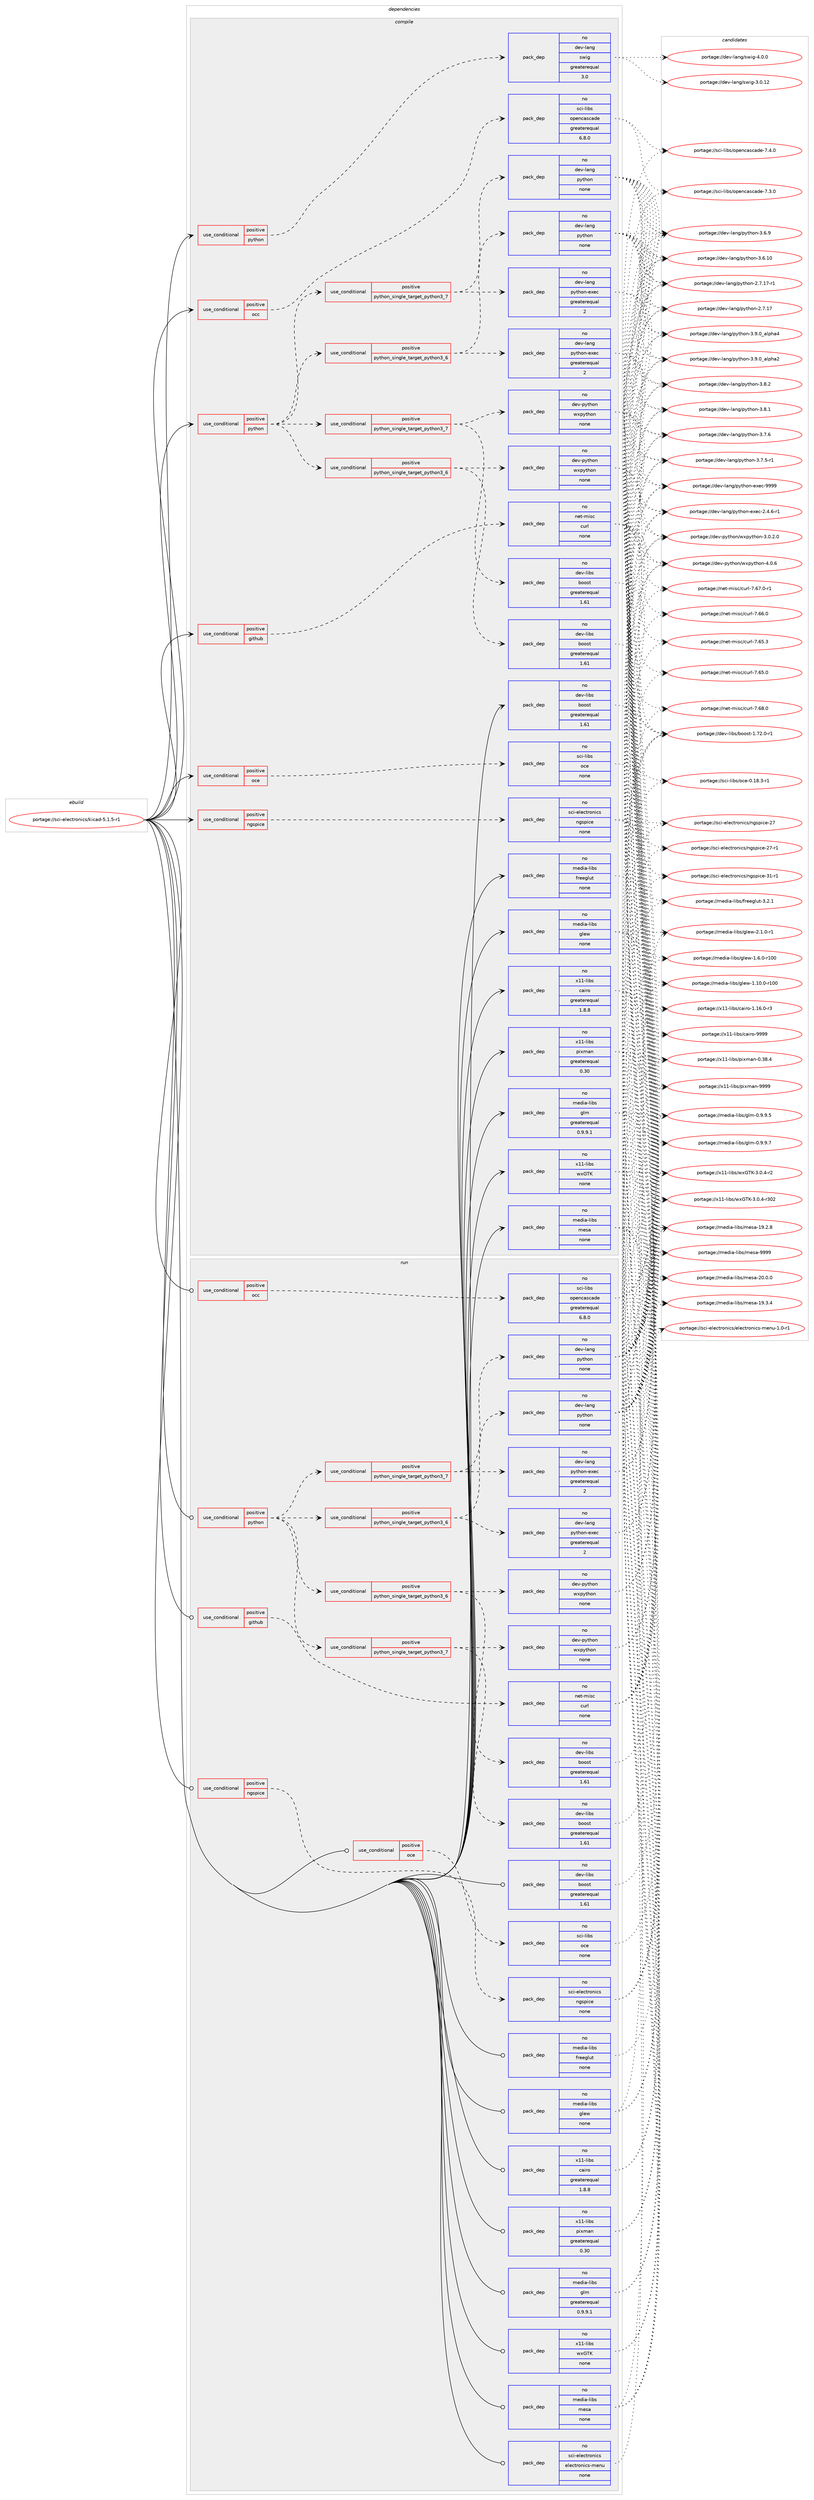 digraph prolog {

# *************
# Graph options
# *************

newrank=true;
concentrate=true;
compound=true;
graph [rankdir=LR,fontname=Helvetica,fontsize=10,ranksep=1.5];#, ranksep=2.5, nodesep=0.2];
edge  [arrowhead=vee];
node  [fontname=Helvetica,fontsize=10];

# **********
# The ebuild
# **********

subgraph cluster_leftcol {
color=gray;
rank=same;
label=<<i>ebuild</i>>;
id [label="portage://sci-electronics/kicad-5.1.5-r1", color=red, width=4, href="../sci-electronics/kicad-5.1.5-r1.svg"];
}

# ****************
# The dependencies
# ****************

subgraph cluster_midcol {
color=gray;
label=<<i>dependencies</i>>;
subgraph cluster_compile {
fillcolor="#eeeeee";
style=filled;
label=<<i>compile</i>>;
subgraph cond12100 {
dependency58090 [label=<<TABLE BORDER="0" CELLBORDER="1" CELLSPACING="0" CELLPADDING="4"><TR><TD ROWSPAN="3" CELLPADDING="10">use_conditional</TD></TR><TR><TD>positive</TD></TR><TR><TD>github</TD></TR></TABLE>>, shape=none, color=red];
subgraph pack44785 {
dependency58091 [label=<<TABLE BORDER="0" CELLBORDER="1" CELLSPACING="0" CELLPADDING="4" WIDTH="220"><TR><TD ROWSPAN="6" CELLPADDING="30">pack_dep</TD></TR><TR><TD WIDTH="110">no</TD></TR><TR><TD>net-misc</TD></TR><TR><TD>curl</TD></TR><TR><TD>none</TD></TR><TR><TD></TD></TR></TABLE>>, shape=none, color=blue];
}
dependency58090:e -> dependency58091:w [weight=20,style="dashed",arrowhead="vee"];
}
id:e -> dependency58090:w [weight=20,style="solid",arrowhead="vee"];
subgraph cond12101 {
dependency58092 [label=<<TABLE BORDER="0" CELLBORDER="1" CELLSPACING="0" CELLPADDING="4"><TR><TD ROWSPAN="3" CELLPADDING="10">use_conditional</TD></TR><TR><TD>positive</TD></TR><TR><TD>ngspice</TD></TR></TABLE>>, shape=none, color=red];
subgraph pack44786 {
dependency58093 [label=<<TABLE BORDER="0" CELLBORDER="1" CELLSPACING="0" CELLPADDING="4" WIDTH="220"><TR><TD ROWSPAN="6" CELLPADDING="30">pack_dep</TD></TR><TR><TD WIDTH="110">no</TD></TR><TR><TD>sci-electronics</TD></TR><TR><TD>ngspice</TD></TR><TR><TD>none</TD></TR><TR><TD></TD></TR></TABLE>>, shape=none, color=blue];
}
dependency58092:e -> dependency58093:w [weight=20,style="dashed",arrowhead="vee"];
}
id:e -> dependency58092:w [weight=20,style="solid",arrowhead="vee"];
subgraph cond12102 {
dependency58094 [label=<<TABLE BORDER="0" CELLBORDER="1" CELLSPACING="0" CELLPADDING="4"><TR><TD ROWSPAN="3" CELLPADDING="10">use_conditional</TD></TR><TR><TD>positive</TD></TR><TR><TD>occ</TD></TR></TABLE>>, shape=none, color=red];
subgraph pack44787 {
dependency58095 [label=<<TABLE BORDER="0" CELLBORDER="1" CELLSPACING="0" CELLPADDING="4" WIDTH="220"><TR><TD ROWSPAN="6" CELLPADDING="30">pack_dep</TD></TR><TR><TD WIDTH="110">no</TD></TR><TR><TD>sci-libs</TD></TR><TR><TD>opencascade</TD></TR><TR><TD>greaterequal</TD></TR><TR><TD>6.8.0</TD></TR></TABLE>>, shape=none, color=blue];
}
dependency58094:e -> dependency58095:w [weight=20,style="dashed",arrowhead="vee"];
}
id:e -> dependency58094:w [weight=20,style="solid",arrowhead="vee"];
subgraph cond12103 {
dependency58096 [label=<<TABLE BORDER="0" CELLBORDER="1" CELLSPACING="0" CELLPADDING="4"><TR><TD ROWSPAN="3" CELLPADDING="10">use_conditional</TD></TR><TR><TD>positive</TD></TR><TR><TD>oce</TD></TR></TABLE>>, shape=none, color=red];
subgraph pack44788 {
dependency58097 [label=<<TABLE BORDER="0" CELLBORDER="1" CELLSPACING="0" CELLPADDING="4" WIDTH="220"><TR><TD ROWSPAN="6" CELLPADDING="30">pack_dep</TD></TR><TR><TD WIDTH="110">no</TD></TR><TR><TD>sci-libs</TD></TR><TR><TD>oce</TD></TR><TR><TD>none</TD></TR><TR><TD></TD></TR></TABLE>>, shape=none, color=blue];
}
dependency58096:e -> dependency58097:w [weight=20,style="dashed",arrowhead="vee"];
}
id:e -> dependency58096:w [weight=20,style="solid",arrowhead="vee"];
subgraph cond12104 {
dependency58098 [label=<<TABLE BORDER="0" CELLBORDER="1" CELLSPACING="0" CELLPADDING="4"><TR><TD ROWSPAN="3" CELLPADDING="10">use_conditional</TD></TR><TR><TD>positive</TD></TR><TR><TD>python</TD></TR></TABLE>>, shape=none, color=red];
subgraph cond12105 {
dependency58099 [label=<<TABLE BORDER="0" CELLBORDER="1" CELLSPACING="0" CELLPADDING="4"><TR><TD ROWSPAN="3" CELLPADDING="10">use_conditional</TD></TR><TR><TD>positive</TD></TR><TR><TD>python_single_target_python3_6</TD></TR></TABLE>>, shape=none, color=red];
subgraph pack44789 {
dependency58100 [label=<<TABLE BORDER="0" CELLBORDER="1" CELLSPACING="0" CELLPADDING="4" WIDTH="220"><TR><TD ROWSPAN="6" CELLPADDING="30">pack_dep</TD></TR><TR><TD WIDTH="110">no</TD></TR><TR><TD>dev-libs</TD></TR><TR><TD>boost</TD></TR><TR><TD>greaterequal</TD></TR><TR><TD>1.61</TD></TR></TABLE>>, shape=none, color=blue];
}
dependency58099:e -> dependency58100:w [weight=20,style="dashed",arrowhead="vee"];
subgraph pack44790 {
dependency58101 [label=<<TABLE BORDER="0" CELLBORDER="1" CELLSPACING="0" CELLPADDING="4" WIDTH="220"><TR><TD ROWSPAN="6" CELLPADDING="30">pack_dep</TD></TR><TR><TD WIDTH="110">no</TD></TR><TR><TD>dev-python</TD></TR><TR><TD>wxpython</TD></TR><TR><TD>none</TD></TR><TR><TD></TD></TR></TABLE>>, shape=none, color=blue];
}
dependency58099:e -> dependency58101:w [weight=20,style="dashed",arrowhead="vee"];
}
dependency58098:e -> dependency58099:w [weight=20,style="dashed",arrowhead="vee"];
subgraph cond12106 {
dependency58102 [label=<<TABLE BORDER="0" CELLBORDER="1" CELLSPACING="0" CELLPADDING="4"><TR><TD ROWSPAN="3" CELLPADDING="10">use_conditional</TD></TR><TR><TD>positive</TD></TR><TR><TD>python_single_target_python3_7</TD></TR></TABLE>>, shape=none, color=red];
subgraph pack44791 {
dependency58103 [label=<<TABLE BORDER="0" CELLBORDER="1" CELLSPACING="0" CELLPADDING="4" WIDTH="220"><TR><TD ROWSPAN="6" CELLPADDING="30">pack_dep</TD></TR><TR><TD WIDTH="110">no</TD></TR><TR><TD>dev-libs</TD></TR><TR><TD>boost</TD></TR><TR><TD>greaterequal</TD></TR><TR><TD>1.61</TD></TR></TABLE>>, shape=none, color=blue];
}
dependency58102:e -> dependency58103:w [weight=20,style="dashed",arrowhead="vee"];
subgraph pack44792 {
dependency58104 [label=<<TABLE BORDER="0" CELLBORDER="1" CELLSPACING="0" CELLPADDING="4" WIDTH="220"><TR><TD ROWSPAN="6" CELLPADDING="30">pack_dep</TD></TR><TR><TD WIDTH="110">no</TD></TR><TR><TD>dev-python</TD></TR><TR><TD>wxpython</TD></TR><TR><TD>none</TD></TR><TR><TD></TD></TR></TABLE>>, shape=none, color=blue];
}
dependency58102:e -> dependency58104:w [weight=20,style="dashed",arrowhead="vee"];
}
dependency58098:e -> dependency58102:w [weight=20,style="dashed",arrowhead="vee"];
subgraph cond12107 {
dependency58105 [label=<<TABLE BORDER="0" CELLBORDER="1" CELLSPACING="0" CELLPADDING="4"><TR><TD ROWSPAN="3" CELLPADDING="10">use_conditional</TD></TR><TR><TD>positive</TD></TR><TR><TD>python_single_target_python3_6</TD></TR></TABLE>>, shape=none, color=red];
subgraph pack44793 {
dependency58106 [label=<<TABLE BORDER="0" CELLBORDER="1" CELLSPACING="0" CELLPADDING="4" WIDTH="220"><TR><TD ROWSPAN="6" CELLPADDING="30">pack_dep</TD></TR><TR><TD WIDTH="110">no</TD></TR><TR><TD>dev-lang</TD></TR><TR><TD>python</TD></TR><TR><TD>none</TD></TR><TR><TD></TD></TR></TABLE>>, shape=none, color=blue];
}
dependency58105:e -> dependency58106:w [weight=20,style="dashed",arrowhead="vee"];
subgraph pack44794 {
dependency58107 [label=<<TABLE BORDER="0" CELLBORDER="1" CELLSPACING="0" CELLPADDING="4" WIDTH="220"><TR><TD ROWSPAN="6" CELLPADDING="30">pack_dep</TD></TR><TR><TD WIDTH="110">no</TD></TR><TR><TD>dev-lang</TD></TR><TR><TD>python-exec</TD></TR><TR><TD>greaterequal</TD></TR><TR><TD>2</TD></TR></TABLE>>, shape=none, color=blue];
}
dependency58105:e -> dependency58107:w [weight=20,style="dashed",arrowhead="vee"];
}
dependency58098:e -> dependency58105:w [weight=20,style="dashed",arrowhead="vee"];
subgraph cond12108 {
dependency58108 [label=<<TABLE BORDER="0" CELLBORDER="1" CELLSPACING="0" CELLPADDING="4"><TR><TD ROWSPAN="3" CELLPADDING="10">use_conditional</TD></TR><TR><TD>positive</TD></TR><TR><TD>python_single_target_python3_7</TD></TR></TABLE>>, shape=none, color=red];
subgraph pack44795 {
dependency58109 [label=<<TABLE BORDER="0" CELLBORDER="1" CELLSPACING="0" CELLPADDING="4" WIDTH="220"><TR><TD ROWSPAN="6" CELLPADDING="30">pack_dep</TD></TR><TR><TD WIDTH="110">no</TD></TR><TR><TD>dev-lang</TD></TR><TR><TD>python</TD></TR><TR><TD>none</TD></TR><TR><TD></TD></TR></TABLE>>, shape=none, color=blue];
}
dependency58108:e -> dependency58109:w [weight=20,style="dashed",arrowhead="vee"];
subgraph pack44796 {
dependency58110 [label=<<TABLE BORDER="0" CELLBORDER="1" CELLSPACING="0" CELLPADDING="4" WIDTH="220"><TR><TD ROWSPAN="6" CELLPADDING="30">pack_dep</TD></TR><TR><TD WIDTH="110">no</TD></TR><TR><TD>dev-lang</TD></TR><TR><TD>python-exec</TD></TR><TR><TD>greaterequal</TD></TR><TR><TD>2</TD></TR></TABLE>>, shape=none, color=blue];
}
dependency58108:e -> dependency58110:w [weight=20,style="dashed",arrowhead="vee"];
}
dependency58098:e -> dependency58108:w [weight=20,style="dashed",arrowhead="vee"];
}
id:e -> dependency58098:w [weight=20,style="solid",arrowhead="vee"];
subgraph cond12109 {
dependency58111 [label=<<TABLE BORDER="0" CELLBORDER="1" CELLSPACING="0" CELLPADDING="4"><TR><TD ROWSPAN="3" CELLPADDING="10">use_conditional</TD></TR><TR><TD>positive</TD></TR><TR><TD>python</TD></TR></TABLE>>, shape=none, color=red];
subgraph pack44797 {
dependency58112 [label=<<TABLE BORDER="0" CELLBORDER="1" CELLSPACING="0" CELLPADDING="4" WIDTH="220"><TR><TD ROWSPAN="6" CELLPADDING="30">pack_dep</TD></TR><TR><TD WIDTH="110">no</TD></TR><TR><TD>dev-lang</TD></TR><TR><TD>swig</TD></TR><TR><TD>greaterequal</TD></TR><TR><TD>3.0</TD></TR></TABLE>>, shape=none, color=blue];
}
dependency58111:e -> dependency58112:w [weight=20,style="dashed",arrowhead="vee"];
}
id:e -> dependency58111:w [weight=20,style="solid",arrowhead="vee"];
subgraph pack44798 {
dependency58113 [label=<<TABLE BORDER="0" CELLBORDER="1" CELLSPACING="0" CELLPADDING="4" WIDTH="220"><TR><TD ROWSPAN="6" CELLPADDING="30">pack_dep</TD></TR><TR><TD WIDTH="110">no</TD></TR><TR><TD>dev-libs</TD></TR><TR><TD>boost</TD></TR><TR><TD>greaterequal</TD></TR><TR><TD>1.61</TD></TR></TABLE>>, shape=none, color=blue];
}
id:e -> dependency58113:w [weight=20,style="solid",arrowhead="vee"];
subgraph pack44799 {
dependency58114 [label=<<TABLE BORDER="0" CELLBORDER="1" CELLSPACING="0" CELLPADDING="4" WIDTH="220"><TR><TD ROWSPAN="6" CELLPADDING="30">pack_dep</TD></TR><TR><TD WIDTH="110">no</TD></TR><TR><TD>media-libs</TD></TR><TR><TD>freeglut</TD></TR><TR><TD>none</TD></TR><TR><TD></TD></TR></TABLE>>, shape=none, color=blue];
}
id:e -> dependency58114:w [weight=20,style="solid",arrowhead="vee"];
subgraph pack44800 {
dependency58115 [label=<<TABLE BORDER="0" CELLBORDER="1" CELLSPACING="0" CELLPADDING="4" WIDTH="220"><TR><TD ROWSPAN="6" CELLPADDING="30">pack_dep</TD></TR><TR><TD WIDTH="110">no</TD></TR><TR><TD>media-libs</TD></TR><TR><TD>glew</TD></TR><TR><TD>none</TD></TR><TR><TD></TD></TR></TABLE>>, shape=none, color=blue];
}
id:e -> dependency58115:w [weight=20,style="solid",arrowhead="vee"];
subgraph pack44801 {
dependency58116 [label=<<TABLE BORDER="0" CELLBORDER="1" CELLSPACING="0" CELLPADDING="4" WIDTH="220"><TR><TD ROWSPAN="6" CELLPADDING="30">pack_dep</TD></TR><TR><TD WIDTH="110">no</TD></TR><TR><TD>media-libs</TD></TR><TR><TD>glm</TD></TR><TR><TD>greaterequal</TD></TR><TR><TD>0.9.9.1</TD></TR></TABLE>>, shape=none, color=blue];
}
id:e -> dependency58116:w [weight=20,style="solid",arrowhead="vee"];
subgraph pack44802 {
dependency58117 [label=<<TABLE BORDER="0" CELLBORDER="1" CELLSPACING="0" CELLPADDING="4" WIDTH="220"><TR><TD ROWSPAN="6" CELLPADDING="30">pack_dep</TD></TR><TR><TD WIDTH="110">no</TD></TR><TR><TD>media-libs</TD></TR><TR><TD>mesa</TD></TR><TR><TD>none</TD></TR><TR><TD></TD></TR></TABLE>>, shape=none, color=blue];
}
id:e -> dependency58117:w [weight=20,style="solid",arrowhead="vee"];
subgraph pack44803 {
dependency58118 [label=<<TABLE BORDER="0" CELLBORDER="1" CELLSPACING="0" CELLPADDING="4" WIDTH="220"><TR><TD ROWSPAN="6" CELLPADDING="30">pack_dep</TD></TR><TR><TD WIDTH="110">no</TD></TR><TR><TD>x11-libs</TD></TR><TR><TD>cairo</TD></TR><TR><TD>greaterequal</TD></TR><TR><TD>1.8.8</TD></TR></TABLE>>, shape=none, color=blue];
}
id:e -> dependency58118:w [weight=20,style="solid",arrowhead="vee"];
subgraph pack44804 {
dependency58119 [label=<<TABLE BORDER="0" CELLBORDER="1" CELLSPACING="0" CELLPADDING="4" WIDTH="220"><TR><TD ROWSPAN="6" CELLPADDING="30">pack_dep</TD></TR><TR><TD WIDTH="110">no</TD></TR><TR><TD>x11-libs</TD></TR><TR><TD>pixman</TD></TR><TR><TD>greaterequal</TD></TR><TR><TD>0.30</TD></TR></TABLE>>, shape=none, color=blue];
}
id:e -> dependency58119:w [weight=20,style="solid",arrowhead="vee"];
subgraph pack44805 {
dependency58120 [label=<<TABLE BORDER="0" CELLBORDER="1" CELLSPACING="0" CELLPADDING="4" WIDTH="220"><TR><TD ROWSPAN="6" CELLPADDING="30">pack_dep</TD></TR><TR><TD WIDTH="110">no</TD></TR><TR><TD>x11-libs</TD></TR><TR><TD>wxGTK</TD></TR><TR><TD>none</TD></TR><TR><TD></TD></TR></TABLE>>, shape=none, color=blue];
}
id:e -> dependency58120:w [weight=20,style="solid",arrowhead="vee"];
}
subgraph cluster_compileandrun {
fillcolor="#eeeeee";
style=filled;
label=<<i>compile and run</i>>;
}
subgraph cluster_run {
fillcolor="#eeeeee";
style=filled;
label=<<i>run</i>>;
subgraph cond12110 {
dependency58121 [label=<<TABLE BORDER="0" CELLBORDER="1" CELLSPACING="0" CELLPADDING="4"><TR><TD ROWSPAN="3" CELLPADDING="10">use_conditional</TD></TR><TR><TD>positive</TD></TR><TR><TD>github</TD></TR></TABLE>>, shape=none, color=red];
subgraph pack44806 {
dependency58122 [label=<<TABLE BORDER="0" CELLBORDER="1" CELLSPACING="0" CELLPADDING="4" WIDTH="220"><TR><TD ROWSPAN="6" CELLPADDING="30">pack_dep</TD></TR><TR><TD WIDTH="110">no</TD></TR><TR><TD>net-misc</TD></TR><TR><TD>curl</TD></TR><TR><TD>none</TD></TR><TR><TD></TD></TR></TABLE>>, shape=none, color=blue];
}
dependency58121:e -> dependency58122:w [weight=20,style="dashed",arrowhead="vee"];
}
id:e -> dependency58121:w [weight=20,style="solid",arrowhead="odot"];
subgraph cond12111 {
dependency58123 [label=<<TABLE BORDER="0" CELLBORDER="1" CELLSPACING="0" CELLPADDING="4"><TR><TD ROWSPAN="3" CELLPADDING="10">use_conditional</TD></TR><TR><TD>positive</TD></TR><TR><TD>ngspice</TD></TR></TABLE>>, shape=none, color=red];
subgraph pack44807 {
dependency58124 [label=<<TABLE BORDER="0" CELLBORDER="1" CELLSPACING="0" CELLPADDING="4" WIDTH="220"><TR><TD ROWSPAN="6" CELLPADDING="30">pack_dep</TD></TR><TR><TD WIDTH="110">no</TD></TR><TR><TD>sci-electronics</TD></TR><TR><TD>ngspice</TD></TR><TR><TD>none</TD></TR><TR><TD></TD></TR></TABLE>>, shape=none, color=blue];
}
dependency58123:e -> dependency58124:w [weight=20,style="dashed",arrowhead="vee"];
}
id:e -> dependency58123:w [weight=20,style="solid",arrowhead="odot"];
subgraph cond12112 {
dependency58125 [label=<<TABLE BORDER="0" CELLBORDER="1" CELLSPACING="0" CELLPADDING="4"><TR><TD ROWSPAN="3" CELLPADDING="10">use_conditional</TD></TR><TR><TD>positive</TD></TR><TR><TD>occ</TD></TR></TABLE>>, shape=none, color=red];
subgraph pack44808 {
dependency58126 [label=<<TABLE BORDER="0" CELLBORDER="1" CELLSPACING="0" CELLPADDING="4" WIDTH="220"><TR><TD ROWSPAN="6" CELLPADDING="30">pack_dep</TD></TR><TR><TD WIDTH="110">no</TD></TR><TR><TD>sci-libs</TD></TR><TR><TD>opencascade</TD></TR><TR><TD>greaterequal</TD></TR><TR><TD>6.8.0</TD></TR></TABLE>>, shape=none, color=blue];
}
dependency58125:e -> dependency58126:w [weight=20,style="dashed",arrowhead="vee"];
}
id:e -> dependency58125:w [weight=20,style="solid",arrowhead="odot"];
subgraph cond12113 {
dependency58127 [label=<<TABLE BORDER="0" CELLBORDER="1" CELLSPACING="0" CELLPADDING="4"><TR><TD ROWSPAN="3" CELLPADDING="10">use_conditional</TD></TR><TR><TD>positive</TD></TR><TR><TD>oce</TD></TR></TABLE>>, shape=none, color=red];
subgraph pack44809 {
dependency58128 [label=<<TABLE BORDER="0" CELLBORDER="1" CELLSPACING="0" CELLPADDING="4" WIDTH="220"><TR><TD ROWSPAN="6" CELLPADDING="30">pack_dep</TD></TR><TR><TD WIDTH="110">no</TD></TR><TR><TD>sci-libs</TD></TR><TR><TD>oce</TD></TR><TR><TD>none</TD></TR><TR><TD></TD></TR></TABLE>>, shape=none, color=blue];
}
dependency58127:e -> dependency58128:w [weight=20,style="dashed",arrowhead="vee"];
}
id:e -> dependency58127:w [weight=20,style="solid",arrowhead="odot"];
subgraph cond12114 {
dependency58129 [label=<<TABLE BORDER="0" CELLBORDER="1" CELLSPACING="0" CELLPADDING="4"><TR><TD ROWSPAN="3" CELLPADDING="10">use_conditional</TD></TR><TR><TD>positive</TD></TR><TR><TD>python</TD></TR></TABLE>>, shape=none, color=red];
subgraph cond12115 {
dependency58130 [label=<<TABLE BORDER="0" CELLBORDER="1" CELLSPACING="0" CELLPADDING="4"><TR><TD ROWSPAN="3" CELLPADDING="10">use_conditional</TD></TR><TR><TD>positive</TD></TR><TR><TD>python_single_target_python3_6</TD></TR></TABLE>>, shape=none, color=red];
subgraph pack44810 {
dependency58131 [label=<<TABLE BORDER="0" CELLBORDER="1" CELLSPACING="0" CELLPADDING="4" WIDTH="220"><TR><TD ROWSPAN="6" CELLPADDING="30">pack_dep</TD></TR><TR><TD WIDTH="110">no</TD></TR><TR><TD>dev-libs</TD></TR><TR><TD>boost</TD></TR><TR><TD>greaterequal</TD></TR><TR><TD>1.61</TD></TR></TABLE>>, shape=none, color=blue];
}
dependency58130:e -> dependency58131:w [weight=20,style="dashed",arrowhead="vee"];
subgraph pack44811 {
dependency58132 [label=<<TABLE BORDER="0" CELLBORDER="1" CELLSPACING="0" CELLPADDING="4" WIDTH="220"><TR><TD ROWSPAN="6" CELLPADDING="30">pack_dep</TD></TR><TR><TD WIDTH="110">no</TD></TR><TR><TD>dev-python</TD></TR><TR><TD>wxpython</TD></TR><TR><TD>none</TD></TR><TR><TD></TD></TR></TABLE>>, shape=none, color=blue];
}
dependency58130:e -> dependency58132:w [weight=20,style="dashed",arrowhead="vee"];
}
dependency58129:e -> dependency58130:w [weight=20,style="dashed",arrowhead="vee"];
subgraph cond12116 {
dependency58133 [label=<<TABLE BORDER="0" CELLBORDER="1" CELLSPACING="0" CELLPADDING="4"><TR><TD ROWSPAN="3" CELLPADDING="10">use_conditional</TD></TR><TR><TD>positive</TD></TR><TR><TD>python_single_target_python3_7</TD></TR></TABLE>>, shape=none, color=red];
subgraph pack44812 {
dependency58134 [label=<<TABLE BORDER="0" CELLBORDER="1" CELLSPACING="0" CELLPADDING="4" WIDTH="220"><TR><TD ROWSPAN="6" CELLPADDING="30">pack_dep</TD></TR><TR><TD WIDTH="110">no</TD></TR><TR><TD>dev-libs</TD></TR><TR><TD>boost</TD></TR><TR><TD>greaterequal</TD></TR><TR><TD>1.61</TD></TR></TABLE>>, shape=none, color=blue];
}
dependency58133:e -> dependency58134:w [weight=20,style="dashed",arrowhead="vee"];
subgraph pack44813 {
dependency58135 [label=<<TABLE BORDER="0" CELLBORDER="1" CELLSPACING="0" CELLPADDING="4" WIDTH="220"><TR><TD ROWSPAN="6" CELLPADDING="30">pack_dep</TD></TR><TR><TD WIDTH="110">no</TD></TR><TR><TD>dev-python</TD></TR><TR><TD>wxpython</TD></TR><TR><TD>none</TD></TR><TR><TD></TD></TR></TABLE>>, shape=none, color=blue];
}
dependency58133:e -> dependency58135:w [weight=20,style="dashed",arrowhead="vee"];
}
dependency58129:e -> dependency58133:w [weight=20,style="dashed",arrowhead="vee"];
subgraph cond12117 {
dependency58136 [label=<<TABLE BORDER="0" CELLBORDER="1" CELLSPACING="0" CELLPADDING="4"><TR><TD ROWSPAN="3" CELLPADDING="10">use_conditional</TD></TR><TR><TD>positive</TD></TR><TR><TD>python_single_target_python3_6</TD></TR></TABLE>>, shape=none, color=red];
subgraph pack44814 {
dependency58137 [label=<<TABLE BORDER="0" CELLBORDER="1" CELLSPACING="0" CELLPADDING="4" WIDTH="220"><TR><TD ROWSPAN="6" CELLPADDING="30">pack_dep</TD></TR><TR><TD WIDTH="110">no</TD></TR><TR><TD>dev-lang</TD></TR><TR><TD>python</TD></TR><TR><TD>none</TD></TR><TR><TD></TD></TR></TABLE>>, shape=none, color=blue];
}
dependency58136:e -> dependency58137:w [weight=20,style="dashed",arrowhead="vee"];
subgraph pack44815 {
dependency58138 [label=<<TABLE BORDER="0" CELLBORDER="1" CELLSPACING="0" CELLPADDING="4" WIDTH="220"><TR><TD ROWSPAN="6" CELLPADDING="30">pack_dep</TD></TR><TR><TD WIDTH="110">no</TD></TR><TR><TD>dev-lang</TD></TR><TR><TD>python-exec</TD></TR><TR><TD>greaterequal</TD></TR><TR><TD>2</TD></TR></TABLE>>, shape=none, color=blue];
}
dependency58136:e -> dependency58138:w [weight=20,style="dashed",arrowhead="vee"];
}
dependency58129:e -> dependency58136:w [weight=20,style="dashed",arrowhead="vee"];
subgraph cond12118 {
dependency58139 [label=<<TABLE BORDER="0" CELLBORDER="1" CELLSPACING="0" CELLPADDING="4"><TR><TD ROWSPAN="3" CELLPADDING="10">use_conditional</TD></TR><TR><TD>positive</TD></TR><TR><TD>python_single_target_python3_7</TD></TR></TABLE>>, shape=none, color=red];
subgraph pack44816 {
dependency58140 [label=<<TABLE BORDER="0" CELLBORDER="1" CELLSPACING="0" CELLPADDING="4" WIDTH="220"><TR><TD ROWSPAN="6" CELLPADDING="30">pack_dep</TD></TR><TR><TD WIDTH="110">no</TD></TR><TR><TD>dev-lang</TD></TR><TR><TD>python</TD></TR><TR><TD>none</TD></TR><TR><TD></TD></TR></TABLE>>, shape=none, color=blue];
}
dependency58139:e -> dependency58140:w [weight=20,style="dashed",arrowhead="vee"];
subgraph pack44817 {
dependency58141 [label=<<TABLE BORDER="0" CELLBORDER="1" CELLSPACING="0" CELLPADDING="4" WIDTH="220"><TR><TD ROWSPAN="6" CELLPADDING="30">pack_dep</TD></TR><TR><TD WIDTH="110">no</TD></TR><TR><TD>dev-lang</TD></TR><TR><TD>python-exec</TD></TR><TR><TD>greaterequal</TD></TR><TR><TD>2</TD></TR></TABLE>>, shape=none, color=blue];
}
dependency58139:e -> dependency58141:w [weight=20,style="dashed",arrowhead="vee"];
}
dependency58129:e -> dependency58139:w [weight=20,style="dashed",arrowhead="vee"];
}
id:e -> dependency58129:w [weight=20,style="solid",arrowhead="odot"];
subgraph pack44818 {
dependency58142 [label=<<TABLE BORDER="0" CELLBORDER="1" CELLSPACING="0" CELLPADDING="4" WIDTH="220"><TR><TD ROWSPAN="6" CELLPADDING="30">pack_dep</TD></TR><TR><TD WIDTH="110">no</TD></TR><TR><TD>dev-libs</TD></TR><TR><TD>boost</TD></TR><TR><TD>greaterequal</TD></TR><TR><TD>1.61</TD></TR></TABLE>>, shape=none, color=blue];
}
id:e -> dependency58142:w [weight=20,style="solid",arrowhead="odot"];
subgraph pack44819 {
dependency58143 [label=<<TABLE BORDER="0" CELLBORDER="1" CELLSPACING="0" CELLPADDING="4" WIDTH="220"><TR><TD ROWSPAN="6" CELLPADDING="30">pack_dep</TD></TR><TR><TD WIDTH="110">no</TD></TR><TR><TD>media-libs</TD></TR><TR><TD>freeglut</TD></TR><TR><TD>none</TD></TR><TR><TD></TD></TR></TABLE>>, shape=none, color=blue];
}
id:e -> dependency58143:w [weight=20,style="solid",arrowhead="odot"];
subgraph pack44820 {
dependency58144 [label=<<TABLE BORDER="0" CELLBORDER="1" CELLSPACING="0" CELLPADDING="4" WIDTH="220"><TR><TD ROWSPAN="6" CELLPADDING="30">pack_dep</TD></TR><TR><TD WIDTH="110">no</TD></TR><TR><TD>media-libs</TD></TR><TR><TD>glew</TD></TR><TR><TD>none</TD></TR><TR><TD></TD></TR></TABLE>>, shape=none, color=blue];
}
id:e -> dependency58144:w [weight=20,style="solid",arrowhead="odot"];
subgraph pack44821 {
dependency58145 [label=<<TABLE BORDER="0" CELLBORDER="1" CELLSPACING="0" CELLPADDING="4" WIDTH="220"><TR><TD ROWSPAN="6" CELLPADDING="30">pack_dep</TD></TR><TR><TD WIDTH="110">no</TD></TR><TR><TD>media-libs</TD></TR><TR><TD>glm</TD></TR><TR><TD>greaterequal</TD></TR><TR><TD>0.9.9.1</TD></TR></TABLE>>, shape=none, color=blue];
}
id:e -> dependency58145:w [weight=20,style="solid",arrowhead="odot"];
subgraph pack44822 {
dependency58146 [label=<<TABLE BORDER="0" CELLBORDER="1" CELLSPACING="0" CELLPADDING="4" WIDTH="220"><TR><TD ROWSPAN="6" CELLPADDING="30">pack_dep</TD></TR><TR><TD WIDTH="110">no</TD></TR><TR><TD>media-libs</TD></TR><TR><TD>mesa</TD></TR><TR><TD>none</TD></TR><TR><TD></TD></TR></TABLE>>, shape=none, color=blue];
}
id:e -> dependency58146:w [weight=20,style="solid",arrowhead="odot"];
subgraph pack44823 {
dependency58147 [label=<<TABLE BORDER="0" CELLBORDER="1" CELLSPACING="0" CELLPADDING="4" WIDTH="220"><TR><TD ROWSPAN="6" CELLPADDING="30">pack_dep</TD></TR><TR><TD WIDTH="110">no</TD></TR><TR><TD>sci-electronics</TD></TR><TR><TD>electronics-menu</TD></TR><TR><TD>none</TD></TR><TR><TD></TD></TR></TABLE>>, shape=none, color=blue];
}
id:e -> dependency58147:w [weight=20,style="solid",arrowhead="odot"];
subgraph pack44824 {
dependency58148 [label=<<TABLE BORDER="0" CELLBORDER="1" CELLSPACING="0" CELLPADDING="4" WIDTH="220"><TR><TD ROWSPAN="6" CELLPADDING="30">pack_dep</TD></TR><TR><TD WIDTH="110">no</TD></TR><TR><TD>x11-libs</TD></TR><TR><TD>cairo</TD></TR><TR><TD>greaterequal</TD></TR><TR><TD>1.8.8</TD></TR></TABLE>>, shape=none, color=blue];
}
id:e -> dependency58148:w [weight=20,style="solid",arrowhead="odot"];
subgraph pack44825 {
dependency58149 [label=<<TABLE BORDER="0" CELLBORDER="1" CELLSPACING="0" CELLPADDING="4" WIDTH="220"><TR><TD ROWSPAN="6" CELLPADDING="30">pack_dep</TD></TR><TR><TD WIDTH="110">no</TD></TR><TR><TD>x11-libs</TD></TR><TR><TD>pixman</TD></TR><TR><TD>greaterequal</TD></TR><TR><TD>0.30</TD></TR></TABLE>>, shape=none, color=blue];
}
id:e -> dependency58149:w [weight=20,style="solid",arrowhead="odot"];
subgraph pack44826 {
dependency58150 [label=<<TABLE BORDER="0" CELLBORDER="1" CELLSPACING="0" CELLPADDING="4" WIDTH="220"><TR><TD ROWSPAN="6" CELLPADDING="30">pack_dep</TD></TR><TR><TD WIDTH="110">no</TD></TR><TR><TD>x11-libs</TD></TR><TR><TD>wxGTK</TD></TR><TR><TD>none</TD></TR><TR><TD></TD></TR></TABLE>>, shape=none, color=blue];
}
id:e -> dependency58150:w [weight=20,style="solid",arrowhead="odot"];
}
}

# **************
# The candidates
# **************

subgraph cluster_choices {
rank=same;
color=gray;
label=<<i>candidates</i>>;

subgraph choice44785 {
color=black;
nodesep=1;
choice1101011164510910511599479911711410845554654564648 [label="portage://net-misc/curl-7.68.0", color=red, width=4,href="../net-misc/curl-7.68.0.svg"];
choice11010111645109105115994799117114108455546545546484511449 [label="portage://net-misc/curl-7.67.0-r1", color=red, width=4,href="../net-misc/curl-7.67.0-r1.svg"];
choice1101011164510910511599479911711410845554654544648 [label="portage://net-misc/curl-7.66.0", color=red, width=4,href="../net-misc/curl-7.66.0.svg"];
choice1101011164510910511599479911711410845554654534651 [label="portage://net-misc/curl-7.65.3", color=red, width=4,href="../net-misc/curl-7.65.3.svg"];
choice1101011164510910511599479911711410845554654534648 [label="portage://net-misc/curl-7.65.0", color=red, width=4,href="../net-misc/curl-7.65.0.svg"];
dependency58091:e -> choice1101011164510910511599479911711410845554654564648:w [style=dotted,weight="100"];
dependency58091:e -> choice11010111645109105115994799117114108455546545546484511449:w [style=dotted,weight="100"];
dependency58091:e -> choice1101011164510910511599479911711410845554654544648:w [style=dotted,weight="100"];
dependency58091:e -> choice1101011164510910511599479911711410845554654534651:w [style=dotted,weight="100"];
dependency58091:e -> choice1101011164510910511599479911711410845554654534648:w [style=dotted,weight="100"];
}
subgraph choice44786 {
color=black;
nodesep=1;
choice1159910545101108101991161141111101059911547110103115112105991014551494511449 [label="portage://sci-electronics/ngspice-31-r1", color=red, width=4,href="../sci-electronics/ngspice-31-r1.svg"];
choice1159910545101108101991161141111101059911547110103115112105991014550554511449 [label="portage://sci-electronics/ngspice-27-r1", color=red, width=4,href="../sci-electronics/ngspice-27-r1.svg"];
choice115991054510110810199116114111110105991154711010311511210599101455055 [label="portage://sci-electronics/ngspice-27", color=red, width=4,href="../sci-electronics/ngspice-27.svg"];
dependency58093:e -> choice1159910545101108101991161141111101059911547110103115112105991014551494511449:w [style=dotted,weight="100"];
dependency58093:e -> choice1159910545101108101991161141111101059911547110103115112105991014550554511449:w [style=dotted,weight="100"];
dependency58093:e -> choice115991054510110810199116114111110105991154711010311511210599101455055:w [style=dotted,weight="100"];
}
subgraph choice44787 {
color=black;
nodesep=1;
choice1159910545108105981154711111210111099971159997100101455546524648 [label="portage://sci-libs/opencascade-7.4.0", color=red, width=4,href="../sci-libs/opencascade-7.4.0.svg"];
choice1159910545108105981154711111210111099971159997100101455546514648 [label="portage://sci-libs/opencascade-7.3.0", color=red, width=4,href="../sci-libs/opencascade-7.3.0.svg"];
dependency58095:e -> choice1159910545108105981154711111210111099971159997100101455546524648:w [style=dotted,weight="100"];
dependency58095:e -> choice1159910545108105981154711111210111099971159997100101455546514648:w [style=dotted,weight="100"];
}
subgraph choice44788 {
color=black;
nodesep=1;
choice1159910545108105981154711199101454846495646514511449 [label="portage://sci-libs/oce-0.18.3-r1", color=red, width=4,href="../sci-libs/oce-0.18.3-r1.svg"];
dependency58097:e -> choice1159910545108105981154711199101454846495646514511449:w [style=dotted,weight="100"];
}
subgraph choice44789 {
color=black;
nodesep=1;
choice10010111845108105981154798111111115116454946555046484511449 [label="portage://dev-libs/boost-1.72.0-r1", color=red, width=4,href="../dev-libs/boost-1.72.0-r1.svg"];
dependency58100:e -> choice10010111845108105981154798111111115116454946555046484511449:w [style=dotted,weight="100"];
}
subgraph choice44790 {
color=black;
nodesep=1;
choice1001011184511212111610411111047119120112121116104111110455246484654 [label="portage://dev-python/wxpython-4.0.6", color=red, width=4,href="../dev-python/wxpython-4.0.6.svg"];
choice10010111845112121116104111110471191201121211161041111104551464846504648 [label="portage://dev-python/wxpython-3.0.2.0", color=red, width=4,href="../dev-python/wxpython-3.0.2.0.svg"];
dependency58101:e -> choice1001011184511212111610411111047119120112121116104111110455246484654:w [style=dotted,weight="100"];
dependency58101:e -> choice10010111845112121116104111110471191201121211161041111104551464846504648:w [style=dotted,weight="100"];
}
subgraph choice44791 {
color=black;
nodesep=1;
choice10010111845108105981154798111111115116454946555046484511449 [label="portage://dev-libs/boost-1.72.0-r1", color=red, width=4,href="../dev-libs/boost-1.72.0-r1.svg"];
dependency58103:e -> choice10010111845108105981154798111111115116454946555046484511449:w [style=dotted,weight="100"];
}
subgraph choice44792 {
color=black;
nodesep=1;
choice1001011184511212111610411111047119120112121116104111110455246484654 [label="portage://dev-python/wxpython-4.0.6", color=red, width=4,href="../dev-python/wxpython-4.0.6.svg"];
choice10010111845112121116104111110471191201121211161041111104551464846504648 [label="portage://dev-python/wxpython-3.0.2.0", color=red, width=4,href="../dev-python/wxpython-3.0.2.0.svg"];
dependency58104:e -> choice1001011184511212111610411111047119120112121116104111110455246484654:w [style=dotted,weight="100"];
dependency58104:e -> choice10010111845112121116104111110471191201121211161041111104551464846504648:w [style=dotted,weight="100"];
}
subgraph choice44793 {
color=black;
nodesep=1;
choice10010111845108971101034711212111610411111045514657464895971081121049752 [label="portage://dev-lang/python-3.9.0_alpha4", color=red, width=4,href="../dev-lang/python-3.9.0_alpha4.svg"];
choice10010111845108971101034711212111610411111045514657464895971081121049750 [label="portage://dev-lang/python-3.9.0_alpha2", color=red, width=4,href="../dev-lang/python-3.9.0_alpha2.svg"];
choice100101118451089711010347112121116104111110455146564650 [label="portage://dev-lang/python-3.8.2", color=red, width=4,href="../dev-lang/python-3.8.2.svg"];
choice100101118451089711010347112121116104111110455146564649 [label="portage://dev-lang/python-3.8.1", color=red, width=4,href="../dev-lang/python-3.8.1.svg"];
choice100101118451089711010347112121116104111110455146554654 [label="portage://dev-lang/python-3.7.6", color=red, width=4,href="../dev-lang/python-3.7.6.svg"];
choice1001011184510897110103471121211161041111104551465546534511449 [label="portage://dev-lang/python-3.7.5-r1", color=red, width=4,href="../dev-lang/python-3.7.5-r1.svg"];
choice100101118451089711010347112121116104111110455146544657 [label="portage://dev-lang/python-3.6.9", color=red, width=4,href="../dev-lang/python-3.6.9.svg"];
choice10010111845108971101034711212111610411111045514654464948 [label="portage://dev-lang/python-3.6.10", color=red, width=4,href="../dev-lang/python-3.6.10.svg"];
choice100101118451089711010347112121116104111110455046554649554511449 [label="portage://dev-lang/python-2.7.17-r1", color=red, width=4,href="../dev-lang/python-2.7.17-r1.svg"];
choice10010111845108971101034711212111610411111045504655464955 [label="portage://dev-lang/python-2.7.17", color=red, width=4,href="../dev-lang/python-2.7.17.svg"];
dependency58106:e -> choice10010111845108971101034711212111610411111045514657464895971081121049752:w [style=dotted,weight="100"];
dependency58106:e -> choice10010111845108971101034711212111610411111045514657464895971081121049750:w [style=dotted,weight="100"];
dependency58106:e -> choice100101118451089711010347112121116104111110455146564650:w [style=dotted,weight="100"];
dependency58106:e -> choice100101118451089711010347112121116104111110455146564649:w [style=dotted,weight="100"];
dependency58106:e -> choice100101118451089711010347112121116104111110455146554654:w [style=dotted,weight="100"];
dependency58106:e -> choice1001011184510897110103471121211161041111104551465546534511449:w [style=dotted,weight="100"];
dependency58106:e -> choice100101118451089711010347112121116104111110455146544657:w [style=dotted,weight="100"];
dependency58106:e -> choice10010111845108971101034711212111610411111045514654464948:w [style=dotted,weight="100"];
dependency58106:e -> choice100101118451089711010347112121116104111110455046554649554511449:w [style=dotted,weight="100"];
dependency58106:e -> choice10010111845108971101034711212111610411111045504655464955:w [style=dotted,weight="100"];
}
subgraph choice44794 {
color=black;
nodesep=1;
choice10010111845108971101034711212111610411111045101120101994557575757 [label="portage://dev-lang/python-exec-9999", color=red, width=4,href="../dev-lang/python-exec-9999.svg"];
choice10010111845108971101034711212111610411111045101120101994550465246544511449 [label="portage://dev-lang/python-exec-2.4.6-r1", color=red, width=4,href="../dev-lang/python-exec-2.4.6-r1.svg"];
dependency58107:e -> choice10010111845108971101034711212111610411111045101120101994557575757:w [style=dotted,weight="100"];
dependency58107:e -> choice10010111845108971101034711212111610411111045101120101994550465246544511449:w [style=dotted,weight="100"];
}
subgraph choice44795 {
color=black;
nodesep=1;
choice10010111845108971101034711212111610411111045514657464895971081121049752 [label="portage://dev-lang/python-3.9.0_alpha4", color=red, width=4,href="../dev-lang/python-3.9.0_alpha4.svg"];
choice10010111845108971101034711212111610411111045514657464895971081121049750 [label="portage://dev-lang/python-3.9.0_alpha2", color=red, width=4,href="../dev-lang/python-3.9.0_alpha2.svg"];
choice100101118451089711010347112121116104111110455146564650 [label="portage://dev-lang/python-3.8.2", color=red, width=4,href="../dev-lang/python-3.8.2.svg"];
choice100101118451089711010347112121116104111110455146564649 [label="portage://dev-lang/python-3.8.1", color=red, width=4,href="../dev-lang/python-3.8.1.svg"];
choice100101118451089711010347112121116104111110455146554654 [label="portage://dev-lang/python-3.7.6", color=red, width=4,href="../dev-lang/python-3.7.6.svg"];
choice1001011184510897110103471121211161041111104551465546534511449 [label="portage://dev-lang/python-3.7.5-r1", color=red, width=4,href="../dev-lang/python-3.7.5-r1.svg"];
choice100101118451089711010347112121116104111110455146544657 [label="portage://dev-lang/python-3.6.9", color=red, width=4,href="../dev-lang/python-3.6.9.svg"];
choice10010111845108971101034711212111610411111045514654464948 [label="portage://dev-lang/python-3.6.10", color=red, width=4,href="../dev-lang/python-3.6.10.svg"];
choice100101118451089711010347112121116104111110455046554649554511449 [label="portage://dev-lang/python-2.7.17-r1", color=red, width=4,href="../dev-lang/python-2.7.17-r1.svg"];
choice10010111845108971101034711212111610411111045504655464955 [label="portage://dev-lang/python-2.7.17", color=red, width=4,href="../dev-lang/python-2.7.17.svg"];
dependency58109:e -> choice10010111845108971101034711212111610411111045514657464895971081121049752:w [style=dotted,weight="100"];
dependency58109:e -> choice10010111845108971101034711212111610411111045514657464895971081121049750:w [style=dotted,weight="100"];
dependency58109:e -> choice100101118451089711010347112121116104111110455146564650:w [style=dotted,weight="100"];
dependency58109:e -> choice100101118451089711010347112121116104111110455146564649:w [style=dotted,weight="100"];
dependency58109:e -> choice100101118451089711010347112121116104111110455146554654:w [style=dotted,weight="100"];
dependency58109:e -> choice1001011184510897110103471121211161041111104551465546534511449:w [style=dotted,weight="100"];
dependency58109:e -> choice100101118451089711010347112121116104111110455146544657:w [style=dotted,weight="100"];
dependency58109:e -> choice10010111845108971101034711212111610411111045514654464948:w [style=dotted,weight="100"];
dependency58109:e -> choice100101118451089711010347112121116104111110455046554649554511449:w [style=dotted,weight="100"];
dependency58109:e -> choice10010111845108971101034711212111610411111045504655464955:w [style=dotted,weight="100"];
}
subgraph choice44796 {
color=black;
nodesep=1;
choice10010111845108971101034711212111610411111045101120101994557575757 [label="portage://dev-lang/python-exec-9999", color=red, width=4,href="../dev-lang/python-exec-9999.svg"];
choice10010111845108971101034711212111610411111045101120101994550465246544511449 [label="portage://dev-lang/python-exec-2.4.6-r1", color=red, width=4,href="../dev-lang/python-exec-2.4.6-r1.svg"];
dependency58110:e -> choice10010111845108971101034711212111610411111045101120101994557575757:w [style=dotted,weight="100"];
dependency58110:e -> choice10010111845108971101034711212111610411111045101120101994550465246544511449:w [style=dotted,weight="100"];
}
subgraph choice44797 {
color=black;
nodesep=1;
choice100101118451089711010347115119105103455246484648 [label="portage://dev-lang/swig-4.0.0", color=red, width=4,href="../dev-lang/swig-4.0.0.svg"];
choice10010111845108971101034711511910510345514648464950 [label="portage://dev-lang/swig-3.0.12", color=red, width=4,href="../dev-lang/swig-3.0.12.svg"];
dependency58112:e -> choice100101118451089711010347115119105103455246484648:w [style=dotted,weight="100"];
dependency58112:e -> choice10010111845108971101034711511910510345514648464950:w [style=dotted,weight="100"];
}
subgraph choice44798 {
color=black;
nodesep=1;
choice10010111845108105981154798111111115116454946555046484511449 [label="portage://dev-libs/boost-1.72.0-r1", color=red, width=4,href="../dev-libs/boost-1.72.0-r1.svg"];
dependency58113:e -> choice10010111845108105981154798111111115116454946555046484511449:w [style=dotted,weight="100"];
}
subgraph choice44799 {
color=black;
nodesep=1;
choice10910110010597451081059811547102114101101103108117116455146504649 [label="portage://media-libs/freeglut-3.2.1", color=red, width=4,href="../media-libs/freeglut-3.2.1.svg"];
dependency58114:e -> choice10910110010597451081059811547102114101101103108117116455146504649:w [style=dotted,weight="100"];
}
subgraph choice44800 {
color=black;
nodesep=1;
choice109101100105974510810598115471031081011194550464946484511449 [label="portage://media-libs/glew-2.1.0-r1", color=red, width=4,href="../media-libs/glew-2.1.0-r1.svg"];
choice1091011001059745108105981154710310810111945494654464845114494848 [label="portage://media-libs/glew-1.6.0-r100", color=red, width=4,href="../media-libs/glew-1.6.0-r100.svg"];
choice109101100105974510810598115471031081011194549464948464845114494848 [label="portage://media-libs/glew-1.10.0-r100", color=red, width=4,href="../media-libs/glew-1.10.0-r100.svg"];
dependency58115:e -> choice109101100105974510810598115471031081011194550464946484511449:w [style=dotted,weight="100"];
dependency58115:e -> choice1091011001059745108105981154710310810111945494654464845114494848:w [style=dotted,weight="100"];
dependency58115:e -> choice109101100105974510810598115471031081011194549464948464845114494848:w [style=dotted,weight="100"];
}
subgraph choice44801 {
color=black;
nodesep=1;
choice109101100105974510810598115471031081094548465746574655 [label="portage://media-libs/glm-0.9.9.7", color=red, width=4,href="../media-libs/glm-0.9.9.7.svg"];
choice109101100105974510810598115471031081094548465746574653 [label="portage://media-libs/glm-0.9.9.5", color=red, width=4,href="../media-libs/glm-0.9.9.5.svg"];
dependency58116:e -> choice109101100105974510810598115471031081094548465746574655:w [style=dotted,weight="100"];
dependency58116:e -> choice109101100105974510810598115471031081094548465746574653:w [style=dotted,weight="100"];
}
subgraph choice44802 {
color=black;
nodesep=1;
choice10910110010597451081059811547109101115974557575757 [label="portage://media-libs/mesa-9999", color=red, width=4,href="../media-libs/mesa-9999.svg"];
choice109101100105974510810598115471091011159745504846484648 [label="portage://media-libs/mesa-20.0.0", color=red, width=4,href="../media-libs/mesa-20.0.0.svg"];
choice109101100105974510810598115471091011159745495746514652 [label="portage://media-libs/mesa-19.3.4", color=red, width=4,href="../media-libs/mesa-19.3.4.svg"];
choice109101100105974510810598115471091011159745495746504656 [label="portage://media-libs/mesa-19.2.8", color=red, width=4,href="../media-libs/mesa-19.2.8.svg"];
dependency58117:e -> choice10910110010597451081059811547109101115974557575757:w [style=dotted,weight="100"];
dependency58117:e -> choice109101100105974510810598115471091011159745504846484648:w [style=dotted,weight="100"];
dependency58117:e -> choice109101100105974510810598115471091011159745495746514652:w [style=dotted,weight="100"];
dependency58117:e -> choice109101100105974510810598115471091011159745495746504656:w [style=dotted,weight="100"];
}
subgraph choice44803 {
color=black;
nodesep=1;
choice120494945108105981154799971051141114557575757 [label="portage://x11-libs/cairo-9999", color=red, width=4,href="../x11-libs/cairo-9999.svg"];
choice12049494510810598115479997105114111454946495446484511451 [label="portage://x11-libs/cairo-1.16.0-r3", color=red, width=4,href="../x11-libs/cairo-1.16.0-r3.svg"];
dependency58118:e -> choice120494945108105981154799971051141114557575757:w [style=dotted,weight="100"];
dependency58118:e -> choice12049494510810598115479997105114111454946495446484511451:w [style=dotted,weight="100"];
}
subgraph choice44804 {
color=black;
nodesep=1;
choice1204949451081059811547112105120109971104557575757 [label="portage://x11-libs/pixman-9999", color=red, width=4,href="../x11-libs/pixman-9999.svg"];
choice12049494510810598115471121051201099711045484651564652 [label="portage://x11-libs/pixman-0.38.4", color=red, width=4,href="../x11-libs/pixman-0.38.4.svg"];
dependency58119:e -> choice1204949451081059811547112105120109971104557575757:w [style=dotted,weight="100"];
dependency58119:e -> choice12049494510810598115471121051201099711045484651564652:w [style=dotted,weight="100"];
}
subgraph choice44805 {
color=black;
nodesep=1;
choice120494945108105981154711912071847545514648465245114514850 [label="portage://x11-libs/wxGTK-3.0.4-r302", color=red, width=4,href="../x11-libs/wxGTK-3.0.4-r302.svg"];
choice12049494510810598115471191207184754551464846524511450 [label="portage://x11-libs/wxGTK-3.0.4-r2", color=red, width=4,href="../x11-libs/wxGTK-3.0.4-r2.svg"];
dependency58120:e -> choice120494945108105981154711912071847545514648465245114514850:w [style=dotted,weight="100"];
dependency58120:e -> choice12049494510810598115471191207184754551464846524511450:w [style=dotted,weight="100"];
}
subgraph choice44806 {
color=black;
nodesep=1;
choice1101011164510910511599479911711410845554654564648 [label="portage://net-misc/curl-7.68.0", color=red, width=4,href="../net-misc/curl-7.68.0.svg"];
choice11010111645109105115994799117114108455546545546484511449 [label="portage://net-misc/curl-7.67.0-r1", color=red, width=4,href="../net-misc/curl-7.67.0-r1.svg"];
choice1101011164510910511599479911711410845554654544648 [label="portage://net-misc/curl-7.66.0", color=red, width=4,href="../net-misc/curl-7.66.0.svg"];
choice1101011164510910511599479911711410845554654534651 [label="portage://net-misc/curl-7.65.3", color=red, width=4,href="../net-misc/curl-7.65.3.svg"];
choice1101011164510910511599479911711410845554654534648 [label="portage://net-misc/curl-7.65.0", color=red, width=4,href="../net-misc/curl-7.65.0.svg"];
dependency58122:e -> choice1101011164510910511599479911711410845554654564648:w [style=dotted,weight="100"];
dependency58122:e -> choice11010111645109105115994799117114108455546545546484511449:w [style=dotted,weight="100"];
dependency58122:e -> choice1101011164510910511599479911711410845554654544648:w [style=dotted,weight="100"];
dependency58122:e -> choice1101011164510910511599479911711410845554654534651:w [style=dotted,weight="100"];
dependency58122:e -> choice1101011164510910511599479911711410845554654534648:w [style=dotted,weight="100"];
}
subgraph choice44807 {
color=black;
nodesep=1;
choice1159910545101108101991161141111101059911547110103115112105991014551494511449 [label="portage://sci-electronics/ngspice-31-r1", color=red, width=4,href="../sci-electronics/ngspice-31-r1.svg"];
choice1159910545101108101991161141111101059911547110103115112105991014550554511449 [label="portage://sci-electronics/ngspice-27-r1", color=red, width=4,href="../sci-electronics/ngspice-27-r1.svg"];
choice115991054510110810199116114111110105991154711010311511210599101455055 [label="portage://sci-electronics/ngspice-27", color=red, width=4,href="../sci-electronics/ngspice-27.svg"];
dependency58124:e -> choice1159910545101108101991161141111101059911547110103115112105991014551494511449:w [style=dotted,weight="100"];
dependency58124:e -> choice1159910545101108101991161141111101059911547110103115112105991014550554511449:w [style=dotted,weight="100"];
dependency58124:e -> choice115991054510110810199116114111110105991154711010311511210599101455055:w [style=dotted,weight="100"];
}
subgraph choice44808 {
color=black;
nodesep=1;
choice1159910545108105981154711111210111099971159997100101455546524648 [label="portage://sci-libs/opencascade-7.4.0", color=red, width=4,href="../sci-libs/opencascade-7.4.0.svg"];
choice1159910545108105981154711111210111099971159997100101455546514648 [label="portage://sci-libs/opencascade-7.3.0", color=red, width=4,href="../sci-libs/opencascade-7.3.0.svg"];
dependency58126:e -> choice1159910545108105981154711111210111099971159997100101455546524648:w [style=dotted,weight="100"];
dependency58126:e -> choice1159910545108105981154711111210111099971159997100101455546514648:w [style=dotted,weight="100"];
}
subgraph choice44809 {
color=black;
nodesep=1;
choice1159910545108105981154711199101454846495646514511449 [label="portage://sci-libs/oce-0.18.3-r1", color=red, width=4,href="../sci-libs/oce-0.18.3-r1.svg"];
dependency58128:e -> choice1159910545108105981154711199101454846495646514511449:w [style=dotted,weight="100"];
}
subgraph choice44810 {
color=black;
nodesep=1;
choice10010111845108105981154798111111115116454946555046484511449 [label="portage://dev-libs/boost-1.72.0-r1", color=red, width=4,href="../dev-libs/boost-1.72.0-r1.svg"];
dependency58131:e -> choice10010111845108105981154798111111115116454946555046484511449:w [style=dotted,weight="100"];
}
subgraph choice44811 {
color=black;
nodesep=1;
choice1001011184511212111610411111047119120112121116104111110455246484654 [label="portage://dev-python/wxpython-4.0.6", color=red, width=4,href="../dev-python/wxpython-4.0.6.svg"];
choice10010111845112121116104111110471191201121211161041111104551464846504648 [label="portage://dev-python/wxpython-3.0.2.0", color=red, width=4,href="../dev-python/wxpython-3.0.2.0.svg"];
dependency58132:e -> choice1001011184511212111610411111047119120112121116104111110455246484654:w [style=dotted,weight="100"];
dependency58132:e -> choice10010111845112121116104111110471191201121211161041111104551464846504648:w [style=dotted,weight="100"];
}
subgraph choice44812 {
color=black;
nodesep=1;
choice10010111845108105981154798111111115116454946555046484511449 [label="portage://dev-libs/boost-1.72.0-r1", color=red, width=4,href="../dev-libs/boost-1.72.0-r1.svg"];
dependency58134:e -> choice10010111845108105981154798111111115116454946555046484511449:w [style=dotted,weight="100"];
}
subgraph choice44813 {
color=black;
nodesep=1;
choice1001011184511212111610411111047119120112121116104111110455246484654 [label="portage://dev-python/wxpython-4.0.6", color=red, width=4,href="../dev-python/wxpython-4.0.6.svg"];
choice10010111845112121116104111110471191201121211161041111104551464846504648 [label="portage://dev-python/wxpython-3.0.2.0", color=red, width=4,href="../dev-python/wxpython-3.0.2.0.svg"];
dependency58135:e -> choice1001011184511212111610411111047119120112121116104111110455246484654:w [style=dotted,weight="100"];
dependency58135:e -> choice10010111845112121116104111110471191201121211161041111104551464846504648:w [style=dotted,weight="100"];
}
subgraph choice44814 {
color=black;
nodesep=1;
choice10010111845108971101034711212111610411111045514657464895971081121049752 [label="portage://dev-lang/python-3.9.0_alpha4", color=red, width=4,href="../dev-lang/python-3.9.0_alpha4.svg"];
choice10010111845108971101034711212111610411111045514657464895971081121049750 [label="portage://dev-lang/python-3.9.0_alpha2", color=red, width=4,href="../dev-lang/python-3.9.0_alpha2.svg"];
choice100101118451089711010347112121116104111110455146564650 [label="portage://dev-lang/python-3.8.2", color=red, width=4,href="../dev-lang/python-3.8.2.svg"];
choice100101118451089711010347112121116104111110455146564649 [label="portage://dev-lang/python-3.8.1", color=red, width=4,href="../dev-lang/python-3.8.1.svg"];
choice100101118451089711010347112121116104111110455146554654 [label="portage://dev-lang/python-3.7.6", color=red, width=4,href="../dev-lang/python-3.7.6.svg"];
choice1001011184510897110103471121211161041111104551465546534511449 [label="portage://dev-lang/python-3.7.5-r1", color=red, width=4,href="../dev-lang/python-3.7.5-r1.svg"];
choice100101118451089711010347112121116104111110455146544657 [label="portage://dev-lang/python-3.6.9", color=red, width=4,href="../dev-lang/python-3.6.9.svg"];
choice10010111845108971101034711212111610411111045514654464948 [label="portage://dev-lang/python-3.6.10", color=red, width=4,href="../dev-lang/python-3.6.10.svg"];
choice100101118451089711010347112121116104111110455046554649554511449 [label="portage://dev-lang/python-2.7.17-r1", color=red, width=4,href="../dev-lang/python-2.7.17-r1.svg"];
choice10010111845108971101034711212111610411111045504655464955 [label="portage://dev-lang/python-2.7.17", color=red, width=4,href="../dev-lang/python-2.7.17.svg"];
dependency58137:e -> choice10010111845108971101034711212111610411111045514657464895971081121049752:w [style=dotted,weight="100"];
dependency58137:e -> choice10010111845108971101034711212111610411111045514657464895971081121049750:w [style=dotted,weight="100"];
dependency58137:e -> choice100101118451089711010347112121116104111110455146564650:w [style=dotted,weight="100"];
dependency58137:e -> choice100101118451089711010347112121116104111110455146564649:w [style=dotted,weight="100"];
dependency58137:e -> choice100101118451089711010347112121116104111110455146554654:w [style=dotted,weight="100"];
dependency58137:e -> choice1001011184510897110103471121211161041111104551465546534511449:w [style=dotted,weight="100"];
dependency58137:e -> choice100101118451089711010347112121116104111110455146544657:w [style=dotted,weight="100"];
dependency58137:e -> choice10010111845108971101034711212111610411111045514654464948:w [style=dotted,weight="100"];
dependency58137:e -> choice100101118451089711010347112121116104111110455046554649554511449:w [style=dotted,weight="100"];
dependency58137:e -> choice10010111845108971101034711212111610411111045504655464955:w [style=dotted,weight="100"];
}
subgraph choice44815 {
color=black;
nodesep=1;
choice10010111845108971101034711212111610411111045101120101994557575757 [label="portage://dev-lang/python-exec-9999", color=red, width=4,href="../dev-lang/python-exec-9999.svg"];
choice10010111845108971101034711212111610411111045101120101994550465246544511449 [label="portage://dev-lang/python-exec-2.4.6-r1", color=red, width=4,href="../dev-lang/python-exec-2.4.6-r1.svg"];
dependency58138:e -> choice10010111845108971101034711212111610411111045101120101994557575757:w [style=dotted,weight="100"];
dependency58138:e -> choice10010111845108971101034711212111610411111045101120101994550465246544511449:w [style=dotted,weight="100"];
}
subgraph choice44816 {
color=black;
nodesep=1;
choice10010111845108971101034711212111610411111045514657464895971081121049752 [label="portage://dev-lang/python-3.9.0_alpha4", color=red, width=4,href="../dev-lang/python-3.9.0_alpha4.svg"];
choice10010111845108971101034711212111610411111045514657464895971081121049750 [label="portage://dev-lang/python-3.9.0_alpha2", color=red, width=4,href="../dev-lang/python-3.9.0_alpha2.svg"];
choice100101118451089711010347112121116104111110455146564650 [label="portage://dev-lang/python-3.8.2", color=red, width=4,href="../dev-lang/python-3.8.2.svg"];
choice100101118451089711010347112121116104111110455146564649 [label="portage://dev-lang/python-3.8.1", color=red, width=4,href="../dev-lang/python-3.8.1.svg"];
choice100101118451089711010347112121116104111110455146554654 [label="portage://dev-lang/python-3.7.6", color=red, width=4,href="../dev-lang/python-3.7.6.svg"];
choice1001011184510897110103471121211161041111104551465546534511449 [label="portage://dev-lang/python-3.7.5-r1", color=red, width=4,href="../dev-lang/python-3.7.5-r1.svg"];
choice100101118451089711010347112121116104111110455146544657 [label="portage://dev-lang/python-3.6.9", color=red, width=4,href="../dev-lang/python-3.6.9.svg"];
choice10010111845108971101034711212111610411111045514654464948 [label="portage://dev-lang/python-3.6.10", color=red, width=4,href="../dev-lang/python-3.6.10.svg"];
choice100101118451089711010347112121116104111110455046554649554511449 [label="portage://dev-lang/python-2.7.17-r1", color=red, width=4,href="../dev-lang/python-2.7.17-r1.svg"];
choice10010111845108971101034711212111610411111045504655464955 [label="portage://dev-lang/python-2.7.17", color=red, width=4,href="../dev-lang/python-2.7.17.svg"];
dependency58140:e -> choice10010111845108971101034711212111610411111045514657464895971081121049752:w [style=dotted,weight="100"];
dependency58140:e -> choice10010111845108971101034711212111610411111045514657464895971081121049750:w [style=dotted,weight="100"];
dependency58140:e -> choice100101118451089711010347112121116104111110455146564650:w [style=dotted,weight="100"];
dependency58140:e -> choice100101118451089711010347112121116104111110455146564649:w [style=dotted,weight="100"];
dependency58140:e -> choice100101118451089711010347112121116104111110455146554654:w [style=dotted,weight="100"];
dependency58140:e -> choice1001011184510897110103471121211161041111104551465546534511449:w [style=dotted,weight="100"];
dependency58140:e -> choice100101118451089711010347112121116104111110455146544657:w [style=dotted,weight="100"];
dependency58140:e -> choice10010111845108971101034711212111610411111045514654464948:w [style=dotted,weight="100"];
dependency58140:e -> choice100101118451089711010347112121116104111110455046554649554511449:w [style=dotted,weight="100"];
dependency58140:e -> choice10010111845108971101034711212111610411111045504655464955:w [style=dotted,weight="100"];
}
subgraph choice44817 {
color=black;
nodesep=1;
choice10010111845108971101034711212111610411111045101120101994557575757 [label="portage://dev-lang/python-exec-9999", color=red, width=4,href="../dev-lang/python-exec-9999.svg"];
choice10010111845108971101034711212111610411111045101120101994550465246544511449 [label="portage://dev-lang/python-exec-2.4.6-r1", color=red, width=4,href="../dev-lang/python-exec-2.4.6-r1.svg"];
dependency58141:e -> choice10010111845108971101034711212111610411111045101120101994557575757:w [style=dotted,weight="100"];
dependency58141:e -> choice10010111845108971101034711212111610411111045101120101994550465246544511449:w [style=dotted,weight="100"];
}
subgraph choice44818 {
color=black;
nodesep=1;
choice10010111845108105981154798111111115116454946555046484511449 [label="portage://dev-libs/boost-1.72.0-r1", color=red, width=4,href="../dev-libs/boost-1.72.0-r1.svg"];
dependency58142:e -> choice10010111845108105981154798111111115116454946555046484511449:w [style=dotted,weight="100"];
}
subgraph choice44819 {
color=black;
nodesep=1;
choice10910110010597451081059811547102114101101103108117116455146504649 [label="portage://media-libs/freeglut-3.2.1", color=red, width=4,href="../media-libs/freeglut-3.2.1.svg"];
dependency58143:e -> choice10910110010597451081059811547102114101101103108117116455146504649:w [style=dotted,weight="100"];
}
subgraph choice44820 {
color=black;
nodesep=1;
choice109101100105974510810598115471031081011194550464946484511449 [label="portage://media-libs/glew-2.1.0-r1", color=red, width=4,href="../media-libs/glew-2.1.0-r1.svg"];
choice1091011001059745108105981154710310810111945494654464845114494848 [label="portage://media-libs/glew-1.6.0-r100", color=red, width=4,href="../media-libs/glew-1.6.0-r100.svg"];
choice109101100105974510810598115471031081011194549464948464845114494848 [label="portage://media-libs/glew-1.10.0-r100", color=red, width=4,href="../media-libs/glew-1.10.0-r100.svg"];
dependency58144:e -> choice109101100105974510810598115471031081011194550464946484511449:w [style=dotted,weight="100"];
dependency58144:e -> choice1091011001059745108105981154710310810111945494654464845114494848:w [style=dotted,weight="100"];
dependency58144:e -> choice109101100105974510810598115471031081011194549464948464845114494848:w [style=dotted,weight="100"];
}
subgraph choice44821 {
color=black;
nodesep=1;
choice109101100105974510810598115471031081094548465746574655 [label="portage://media-libs/glm-0.9.9.7", color=red, width=4,href="../media-libs/glm-0.9.9.7.svg"];
choice109101100105974510810598115471031081094548465746574653 [label="portage://media-libs/glm-0.9.9.5", color=red, width=4,href="../media-libs/glm-0.9.9.5.svg"];
dependency58145:e -> choice109101100105974510810598115471031081094548465746574655:w [style=dotted,weight="100"];
dependency58145:e -> choice109101100105974510810598115471031081094548465746574653:w [style=dotted,weight="100"];
}
subgraph choice44822 {
color=black;
nodesep=1;
choice10910110010597451081059811547109101115974557575757 [label="portage://media-libs/mesa-9999", color=red, width=4,href="../media-libs/mesa-9999.svg"];
choice109101100105974510810598115471091011159745504846484648 [label="portage://media-libs/mesa-20.0.0", color=red, width=4,href="../media-libs/mesa-20.0.0.svg"];
choice109101100105974510810598115471091011159745495746514652 [label="portage://media-libs/mesa-19.3.4", color=red, width=4,href="../media-libs/mesa-19.3.4.svg"];
choice109101100105974510810598115471091011159745495746504656 [label="portage://media-libs/mesa-19.2.8", color=red, width=4,href="../media-libs/mesa-19.2.8.svg"];
dependency58146:e -> choice10910110010597451081059811547109101115974557575757:w [style=dotted,weight="100"];
dependency58146:e -> choice109101100105974510810598115471091011159745504846484648:w [style=dotted,weight="100"];
dependency58146:e -> choice109101100105974510810598115471091011159745495746514652:w [style=dotted,weight="100"];
dependency58146:e -> choice109101100105974510810598115471091011159745495746504656:w [style=dotted,weight="100"];
}
subgraph choice44823 {
color=black;
nodesep=1;
choice1159910545101108101991161141111101059911547101108101991161141111101059911545109101110117454946484511449 [label="portage://sci-electronics/electronics-menu-1.0-r1", color=red, width=4,href="../sci-electronics/electronics-menu-1.0-r1.svg"];
dependency58147:e -> choice1159910545101108101991161141111101059911547101108101991161141111101059911545109101110117454946484511449:w [style=dotted,weight="100"];
}
subgraph choice44824 {
color=black;
nodesep=1;
choice120494945108105981154799971051141114557575757 [label="portage://x11-libs/cairo-9999", color=red, width=4,href="../x11-libs/cairo-9999.svg"];
choice12049494510810598115479997105114111454946495446484511451 [label="portage://x11-libs/cairo-1.16.0-r3", color=red, width=4,href="../x11-libs/cairo-1.16.0-r3.svg"];
dependency58148:e -> choice120494945108105981154799971051141114557575757:w [style=dotted,weight="100"];
dependency58148:e -> choice12049494510810598115479997105114111454946495446484511451:w [style=dotted,weight="100"];
}
subgraph choice44825 {
color=black;
nodesep=1;
choice1204949451081059811547112105120109971104557575757 [label="portage://x11-libs/pixman-9999", color=red, width=4,href="../x11-libs/pixman-9999.svg"];
choice12049494510810598115471121051201099711045484651564652 [label="portage://x11-libs/pixman-0.38.4", color=red, width=4,href="../x11-libs/pixman-0.38.4.svg"];
dependency58149:e -> choice1204949451081059811547112105120109971104557575757:w [style=dotted,weight="100"];
dependency58149:e -> choice12049494510810598115471121051201099711045484651564652:w [style=dotted,weight="100"];
}
subgraph choice44826 {
color=black;
nodesep=1;
choice120494945108105981154711912071847545514648465245114514850 [label="portage://x11-libs/wxGTK-3.0.4-r302", color=red, width=4,href="../x11-libs/wxGTK-3.0.4-r302.svg"];
choice12049494510810598115471191207184754551464846524511450 [label="portage://x11-libs/wxGTK-3.0.4-r2", color=red, width=4,href="../x11-libs/wxGTK-3.0.4-r2.svg"];
dependency58150:e -> choice120494945108105981154711912071847545514648465245114514850:w [style=dotted,weight="100"];
dependency58150:e -> choice12049494510810598115471191207184754551464846524511450:w [style=dotted,weight="100"];
}
}

}
